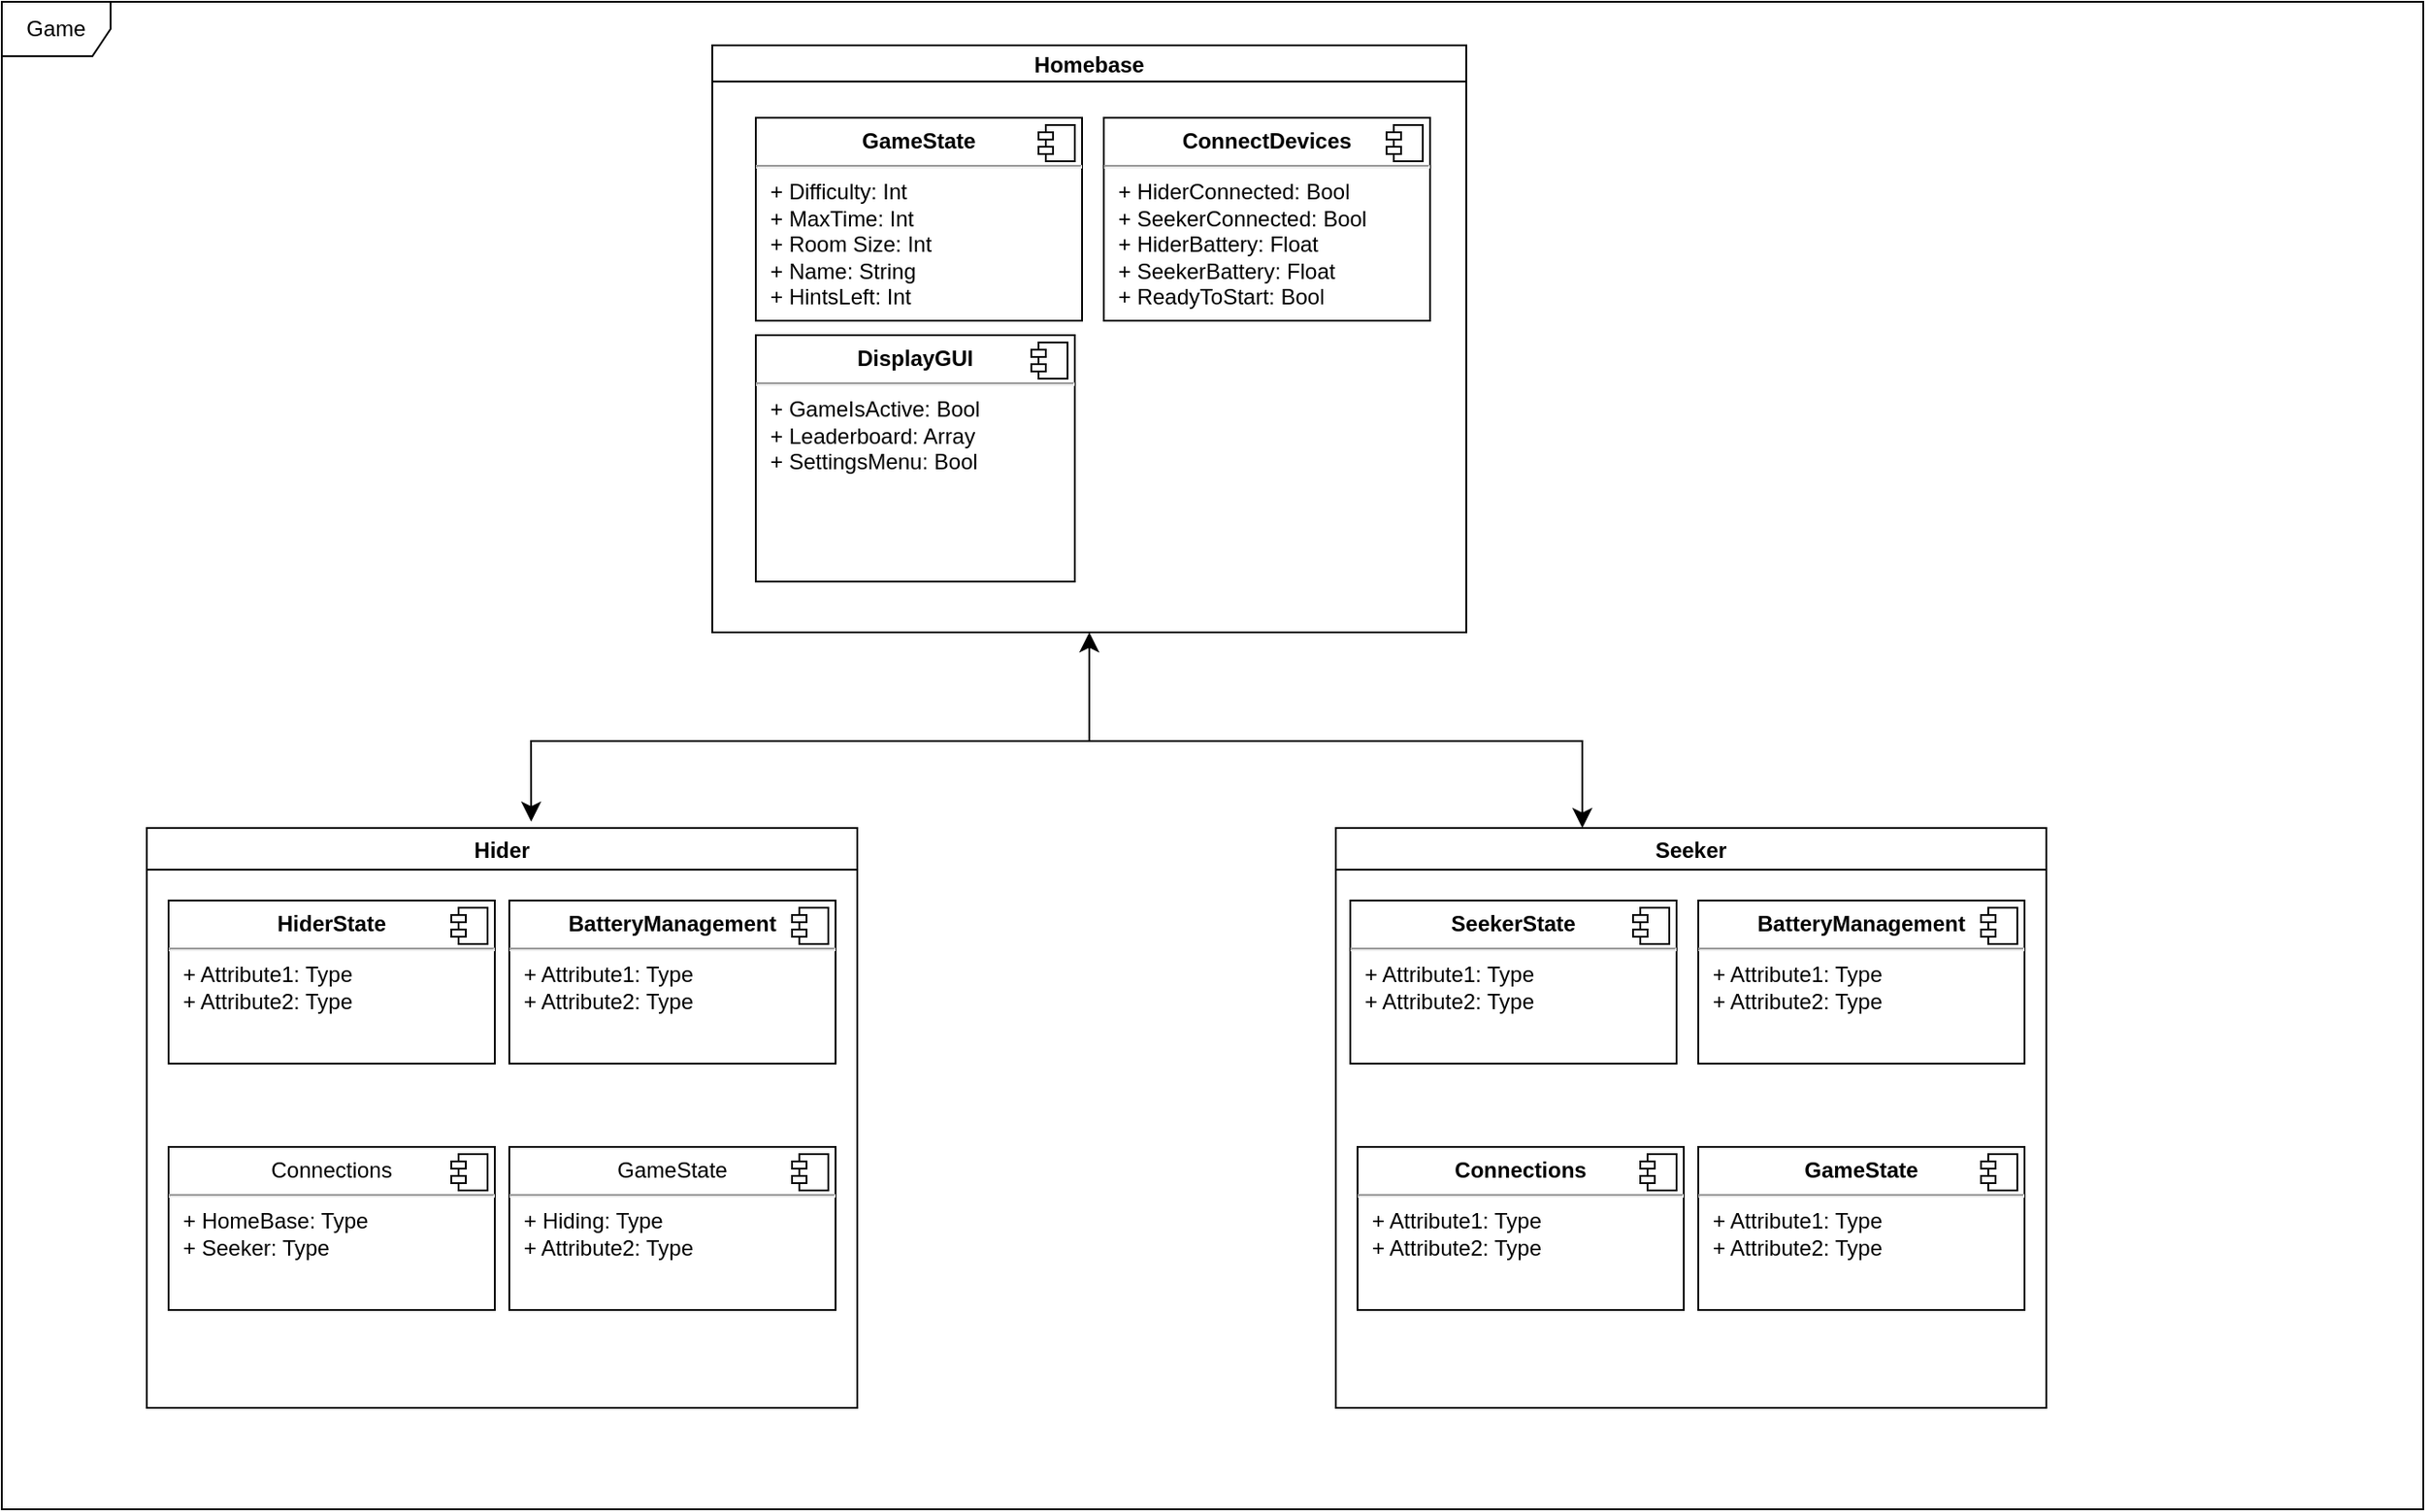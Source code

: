 <mxfile version="23.1.7" type="github">
  <diagram name="Page-1" id="5d7acffa-a066-3a61-03fe-96351882024d">
    <mxGraphModel dx="1083" dy="1156" grid="1" gridSize="8" guides="1" tooltips="1" connect="1" arrows="1" fold="1" page="1" pageScale="1" pageWidth="1600" pageHeight="1200" background="#ffffff" math="0" shadow="0">
      <root>
        <mxCell id="0" />
        <mxCell id="1" parent="0" />
        <mxCell id="HGVN-Ubg_9u5FsFKcl_x-17" value="&lt;div&gt;Game&lt;/div&gt;" style="shape=umlFrame;whiteSpace=wrap;html=1;pointerEvents=0;" parent="1" vertex="1">
          <mxGeometry x="120" y="96" width="1336" height="832" as="geometry" />
        </mxCell>
        <mxCell id="HGVN-Ubg_9u5FsFKcl_x-26" value="Homebase" style="swimlane;startSize=20;horizontal=1;containerType=tree;" parent="1" vertex="1">
          <mxGeometry x="512" y="120" width="416" height="324" as="geometry">
            <mxRectangle x="256" y="216" width="160" height="40" as="alternateBounds" />
          </mxGeometry>
        </mxCell>
        <mxCell id="HGVN-Ubg_9u5FsFKcl_x-30" value="&lt;p style=&quot;margin:0px;margin-top:6px;text-align:center;&quot;&gt;&lt;b&gt;GameState&lt;/b&gt;&lt;/p&gt;&lt;hr&gt;&lt;p style=&quot;margin:0px;margin-left:8px;&quot;&gt;+ Difficulty: Int&lt;br&gt;+ MaxTime: Int&lt;/p&gt;&lt;p style=&quot;margin:0px;margin-left:8px;&quot;&gt;+ Room Size: Int&lt;/p&gt;&lt;p style=&quot;margin:0px;margin-left:8px;&quot;&gt;+ Name: String&lt;br&gt;&lt;/p&gt;&lt;p style=&quot;margin:0px;margin-left:8px;&quot;&gt;+ HintsLeft: Int&lt;br&gt;&lt;/p&gt;&lt;p style=&quot;margin:0px;margin-left:8px;&quot;&gt;&lt;br&gt;&lt;/p&gt;" style="align=left;overflow=fill;html=1;dropTarget=0;whiteSpace=wrap;" parent="HGVN-Ubg_9u5FsFKcl_x-26" vertex="1">
          <mxGeometry x="24" y="40" width="180" height="112" as="geometry" />
        </mxCell>
        <mxCell id="HGVN-Ubg_9u5FsFKcl_x-31" value="" style="shape=component;jettyWidth=8;jettyHeight=4;" parent="HGVN-Ubg_9u5FsFKcl_x-30" vertex="1">
          <mxGeometry x="1" width="20" height="20" relative="1" as="geometry">
            <mxPoint x="-24" y="4" as="offset" />
          </mxGeometry>
        </mxCell>
        <mxCell id="HGVN-Ubg_9u5FsFKcl_x-34" value="&lt;p style=&quot;margin:0px;margin-top:6px;text-align:center;&quot;&gt;&lt;b&gt;DisplayGUI&lt;br&gt;&lt;/b&gt;&lt;/p&gt;&lt;hr&gt;&lt;p style=&quot;margin:0px;margin-left:8px;&quot;&gt;+ GameIsActive: Bool&lt;br&gt;+ Leaderboard: Array&lt;/p&gt;&lt;p style=&quot;margin:0px;margin-left:8px;&quot;&gt;+ SettingsMenu: Bool&lt;/p&gt;&lt;p style=&quot;margin:0px;margin-left:8px;&quot;&gt;&lt;br&gt;&lt;/p&gt;" style="align=left;overflow=fill;html=1;dropTarget=0;whiteSpace=wrap;" parent="HGVN-Ubg_9u5FsFKcl_x-26" vertex="1">
          <mxGeometry x="24" y="160" width="176" height="136" as="geometry" />
        </mxCell>
        <mxCell id="HGVN-Ubg_9u5FsFKcl_x-35" value="" style="shape=component;jettyWidth=8;jettyHeight=4;" parent="HGVN-Ubg_9u5FsFKcl_x-34" vertex="1">
          <mxGeometry x="1" width="20" height="20" relative="1" as="geometry">
            <mxPoint x="-24" y="4" as="offset" />
          </mxGeometry>
        </mxCell>
        <mxCell id="HGVN-Ubg_9u5FsFKcl_x-36" value="&lt;p style=&quot;margin:0px;margin-top:6px;text-align:center;&quot;&gt;&lt;b&gt;ConnectDevices&lt;/b&gt;&lt;/p&gt;&lt;hr&gt;&lt;p style=&quot;margin:0px;margin-left:8px;&quot;&gt;+ HiderConnected: Bool&lt;br&gt;+ SeekerConnected: Bool&lt;/p&gt;&lt;p style=&quot;margin:0px;margin-left:8px;&quot;&gt;+ HiderBattery: Float&lt;br&gt;&lt;/p&gt;&lt;p style=&quot;margin:0px;margin-left:8px;&quot;&gt;+ SeekerBattery: Float&lt;/p&gt;&lt;p style=&quot;margin:0px;margin-left:8px;&quot;&gt;+ ReadyToStart: Bool&lt;br&gt;&lt;/p&gt;" style="align=left;overflow=fill;html=1;dropTarget=0;whiteSpace=wrap;" parent="HGVN-Ubg_9u5FsFKcl_x-26" vertex="1">
          <mxGeometry x="216" y="40" width="180" height="112" as="geometry" />
        </mxCell>
        <mxCell id="HGVN-Ubg_9u5FsFKcl_x-37" value="" style="shape=component;jettyWidth=8;jettyHeight=4;" parent="HGVN-Ubg_9u5FsFKcl_x-36" vertex="1">
          <mxGeometry x="1" width="20" height="20" relative="1" as="geometry">
            <mxPoint x="-24" y="4" as="offset" />
          </mxGeometry>
        </mxCell>
        <mxCell id="HGVN-Ubg_9u5FsFKcl_x-48" value="Hider" style="swimlane;" parent="1" vertex="1">
          <mxGeometry x="200" y="552" width="392" height="320" as="geometry" />
        </mxCell>
        <mxCell id="HGVN-Ubg_9u5FsFKcl_x-53" value="&lt;p style=&quot;margin:0px;margin-top:6px;text-align:center;&quot;&gt;&lt;b&gt;HiderState&lt;/b&gt;&lt;br&gt;&lt;/p&gt;&lt;hr&gt;&lt;p style=&quot;margin:0px;margin-left:8px;&quot;&gt;+ Attribute1: Type&lt;br&gt;+ Attribute2: Type&lt;/p&gt;" style="align=left;overflow=fill;html=1;dropTarget=0;whiteSpace=wrap;" parent="HGVN-Ubg_9u5FsFKcl_x-48" vertex="1">
          <mxGeometry x="12" y="40" width="180" height="90" as="geometry" />
        </mxCell>
        <mxCell id="HGVN-Ubg_9u5FsFKcl_x-54" value="" style="shape=component;jettyWidth=8;jettyHeight=4;" parent="HGVN-Ubg_9u5FsFKcl_x-53" vertex="1">
          <mxGeometry x="1" width="20" height="20" relative="1" as="geometry">
            <mxPoint x="-24" y="4" as="offset" />
          </mxGeometry>
        </mxCell>
        <mxCell id="HGVN-Ubg_9u5FsFKcl_x-51" value="&lt;p style=&quot;margin:0px;margin-top:6px;text-align:center;&quot;&gt;&lt;b&gt;BatteryManagement&lt;/b&gt;&lt;/p&gt;&lt;hr&gt;&lt;p style=&quot;margin:0px;margin-left:8px;&quot;&gt;+ Attribute1: Type&lt;br&gt;+ Attribute2: Type&lt;/p&gt;" style="align=left;overflow=fill;html=1;dropTarget=0;whiteSpace=wrap;" parent="HGVN-Ubg_9u5FsFKcl_x-48" vertex="1">
          <mxGeometry x="200" y="40" width="180" height="90" as="geometry" />
        </mxCell>
        <mxCell id="HGVN-Ubg_9u5FsFKcl_x-52" value="" style="shape=component;jettyWidth=8;jettyHeight=4;" parent="HGVN-Ubg_9u5FsFKcl_x-51" vertex="1">
          <mxGeometry x="1" width="20" height="20" relative="1" as="geometry">
            <mxPoint x="-24" y="4" as="offset" />
          </mxGeometry>
        </mxCell>
        <mxCell id="HGVN-Ubg_9u5FsFKcl_x-59" value="&lt;p style=&quot;margin:0px;margin-top:6px;text-align:center;&quot;&gt;Connections&lt;/p&gt;&lt;hr&gt;&lt;p style=&quot;margin:0px;margin-left:8px;&quot;&gt;+ HomeBase: Type&lt;br&gt;+ Seeker: Type&lt;/p&gt;" style="align=left;overflow=fill;html=1;dropTarget=0;whiteSpace=wrap;" parent="HGVN-Ubg_9u5FsFKcl_x-48" vertex="1">
          <mxGeometry x="12" y="176" width="180" height="90" as="geometry" />
        </mxCell>
        <mxCell id="HGVN-Ubg_9u5FsFKcl_x-60" value="" style="shape=component;jettyWidth=8;jettyHeight=4;" parent="HGVN-Ubg_9u5FsFKcl_x-59" vertex="1">
          <mxGeometry x="1" width="20" height="20" relative="1" as="geometry">
            <mxPoint x="-24" y="4" as="offset" />
          </mxGeometry>
        </mxCell>
        <mxCell id="HGVN-Ubg_9u5FsFKcl_x-61" value="&lt;p style=&quot;margin:0px;margin-top:6px;text-align:center;&quot;&gt;GameState&lt;br&gt;&lt;/p&gt;&lt;hr&gt;&lt;p style=&quot;margin:0px;margin-left:8px;&quot;&gt;+ Hiding: Type&lt;br&gt;+ Attribute2: Type&lt;/p&gt;" style="align=left;overflow=fill;html=1;dropTarget=0;whiteSpace=wrap;" parent="HGVN-Ubg_9u5FsFKcl_x-48" vertex="1">
          <mxGeometry x="200" y="176" width="180" height="90" as="geometry" />
        </mxCell>
        <mxCell id="HGVN-Ubg_9u5FsFKcl_x-62" value="" style="shape=component;jettyWidth=8;jettyHeight=4;" parent="HGVN-Ubg_9u5FsFKcl_x-61" vertex="1">
          <mxGeometry x="1" width="20" height="20" relative="1" as="geometry">
            <mxPoint x="-24" y="4" as="offset" />
          </mxGeometry>
        </mxCell>
        <mxCell id="HGVN-Ubg_9u5FsFKcl_x-50" value="Seeker" style="swimlane;" parent="1" vertex="1">
          <mxGeometry x="856" y="552" width="392" height="320" as="geometry" />
        </mxCell>
        <mxCell id="HGVN-Ubg_9u5FsFKcl_x-57" value="&lt;p style=&quot;margin:0px;margin-top:6px;text-align:center;&quot;&gt;&lt;b&gt;SeekerState&lt;/b&gt;&lt;/p&gt;&lt;hr&gt;&lt;p style=&quot;margin:0px;margin-left:8px;&quot;&gt;+ Attribute1: Type&lt;br&gt;+ Attribute2: Type&lt;/p&gt;" style="align=left;overflow=fill;html=1;dropTarget=0;whiteSpace=wrap;" parent="HGVN-Ubg_9u5FsFKcl_x-50" vertex="1">
          <mxGeometry x="8" y="40" width="180" height="90" as="geometry" />
        </mxCell>
        <mxCell id="HGVN-Ubg_9u5FsFKcl_x-58" value="" style="shape=component;jettyWidth=8;jettyHeight=4;" parent="HGVN-Ubg_9u5FsFKcl_x-57" vertex="1">
          <mxGeometry x="1" width="20" height="20" relative="1" as="geometry">
            <mxPoint x="-24" y="4" as="offset" />
          </mxGeometry>
        </mxCell>
        <mxCell id="HGVN-Ubg_9u5FsFKcl_x-55" value="&lt;p style=&quot;margin:0px;margin-top:6px;text-align:center;&quot;&gt;&lt;b&gt;BatteryManagement&lt;/b&gt;&lt;/p&gt;&lt;hr&gt;&lt;p style=&quot;margin:0px;margin-left:8px;&quot;&gt;+ Attribute1: Type&lt;br&gt;+ Attribute2: Type&lt;/p&gt;" style="align=left;overflow=fill;html=1;dropTarget=0;whiteSpace=wrap;" parent="HGVN-Ubg_9u5FsFKcl_x-50" vertex="1">
          <mxGeometry x="200" y="40" width="180" height="90" as="geometry" />
        </mxCell>
        <mxCell id="HGVN-Ubg_9u5FsFKcl_x-56" value="" style="shape=component;jettyWidth=8;jettyHeight=4;" parent="HGVN-Ubg_9u5FsFKcl_x-55" vertex="1">
          <mxGeometry x="1" width="20" height="20" relative="1" as="geometry">
            <mxPoint x="-24" y="4" as="offset" />
          </mxGeometry>
        </mxCell>
        <mxCell id="HGVN-Ubg_9u5FsFKcl_x-63" value="&lt;p style=&quot;margin:0px;margin-top:6px;text-align:center;&quot;&gt;&lt;b&gt;Connections&lt;/b&gt;&lt;br&gt;&lt;/p&gt;&lt;hr&gt;&lt;p style=&quot;margin:0px;margin-left:8px;&quot;&gt;+ Attribute1: Type&lt;br&gt;+ Attribute2: Type&lt;/p&gt;" style="align=left;overflow=fill;html=1;dropTarget=0;whiteSpace=wrap;" parent="HGVN-Ubg_9u5FsFKcl_x-50" vertex="1">
          <mxGeometry x="12" y="176" width="180" height="90" as="geometry" />
        </mxCell>
        <mxCell id="HGVN-Ubg_9u5FsFKcl_x-64" value="" style="shape=component;jettyWidth=8;jettyHeight=4;" parent="HGVN-Ubg_9u5FsFKcl_x-63" vertex="1">
          <mxGeometry x="1" width="20" height="20" relative="1" as="geometry">
            <mxPoint x="-24" y="4" as="offset" />
          </mxGeometry>
        </mxCell>
        <mxCell id="HGVN-Ubg_9u5FsFKcl_x-65" value="&lt;p style=&quot;margin:0px;margin-top:6px;text-align:center;&quot;&gt;&lt;b&gt;GameState&lt;/b&gt;&lt;/p&gt;&lt;hr&gt;&lt;p style=&quot;margin:0px;margin-left:8px;&quot;&gt;+ Attribute1: Type&lt;br&gt;+ Attribute2: Type&lt;/p&gt;" style="align=left;overflow=fill;html=1;dropTarget=0;whiteSpace=wrap;" parent="HGVN-Ubg_9u5FsFKcl_x-50" vertex="1">
          <mxGeometry x="200" y="176" width="180" height="90" as="geometry" />
        </mxCell>
        <mxCell id="HGVN-Ubg_9u5FsFKcl_x-66" value="" style="shape=component;jettyWidth=8;jettyHeight=4;" parent="HGVN-Ubg_9u5FsFKcl_x-65" vertex="1">
          <mxGeometry x="1" width="20" height="20" relative="1" as="geometry">
            <mxPoint x="-24" y="4" as="offset" />
          </mxGeometry>
        </mxCell>
        <mxCell id="P3MQtv2i3PYz_8EIgoiF-2" value="" style="endArrow=classic;startArrow=classic;html=1;rounded=0;fontSize=12;startSize=8;endSize=8;entryX=0.5;entryY=1;entryDx=0;entryDy=0;exitX=0.541;exitY=-0.011;exitDx=0;exitDy=0;exitPerimeter=0;" edge="1" parent="1" source="HGVN-Ubg_9u5FsFKcl_x-48" target="HGVN-Ubg_9u5FsFKcl_x-26">
          <mxGeometry width="50" height="50" relative="1" as="geometry">
            <mxPoint x="648" y="537" as="sourcePoint" />
            <mxPoint x="698" y="487" as="targetPoint" />
            <Array as="points">
              <mxPoint x="412" y="504" />
              <mxPoint x="720" y="504" />
            </Array>
          </mxGeometry>
        </mxCell>
        <mxCell id="P3MQtv2i3PYz_8EIgoiF-3" value="&amp;nbsp;" style="text;whiteSpace=wrap;html=1;" vertex="1" parent="1">
          <mxGeometry x="400" y="576" width="32" height="40" as="geometry" />
        </mxCell>
        <mxCell id="P3MQtv2i3PYz_8EIgoiF-4" value="" style="endArrow=classic;html=1;rounded=0;fontSize=12;startSize=8;endSize=8;entryX=0.347;entryY=0;entryDx=0;entryDy=0;entryPerimeter=0;" edge="1" parent="1" target="HGVN-Ubg_9u5FsFKcl_x-50">
          <mxGeometry width="50" height="50" relative="1" as="geometry">
            <mxPoint x="720" y="504" as="sourcePoint" />
            <mxPoint x="842" y="464" as="targetPoint" />
            <Array as="points">
              <mxPoint x="992" y="504" />
            </Array>
          </mxGeometry>
        </mxCell>
      </root>
    </mxGraphModel>
  </diagram>
</mxfile>
